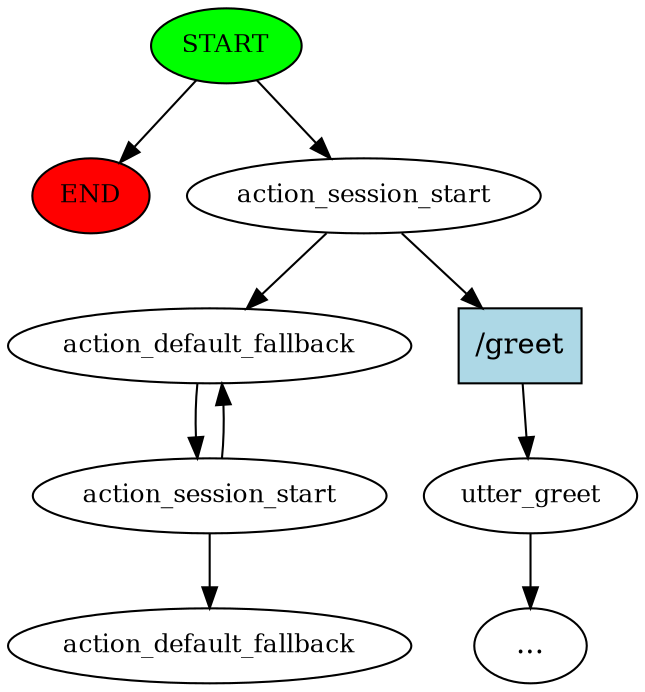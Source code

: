 digraph  {
0 [class="start active", fillcolor=green, fontsize=12, label=START, style=filled];
"-1" [class=end, fillcolor=red, fontsize=12, label=END, style=filled];
1 [class=active, fontsize=12, label=action_session_start];
2 [class="", fontsize=12, label=utter_greet];
"-3" [class=ellipsis, label="..."];
4 [class=active, fontsize=12, label=action_default_fallback];
5 [class=active, fontsize=12, label=action_session_start];
8 [class="dashed active", fontsize=12, label=action_default_fallback];
9 [class=intent, fillcolor=lightblue, label="/greet", shape=rect, style=filled];
0 -> "-1"  [class="", key=NONE, label=""];
0 -> 1  [class=active, key=NONE, label=""];
1 -> 4  [class=active, key=NONE, label=""];
1 -> 9  [class="", key=0];
2 -> "-3"  [class="", key=NONE, label=""];
4 -> 5  [class=active, key=NONE, label=""];
5 -> 4  [class=active, key=NONE, label=""];
5 -> 8  [class=active, key=NONE, label=""];
9 -> 2  [class="", key=0];
}
